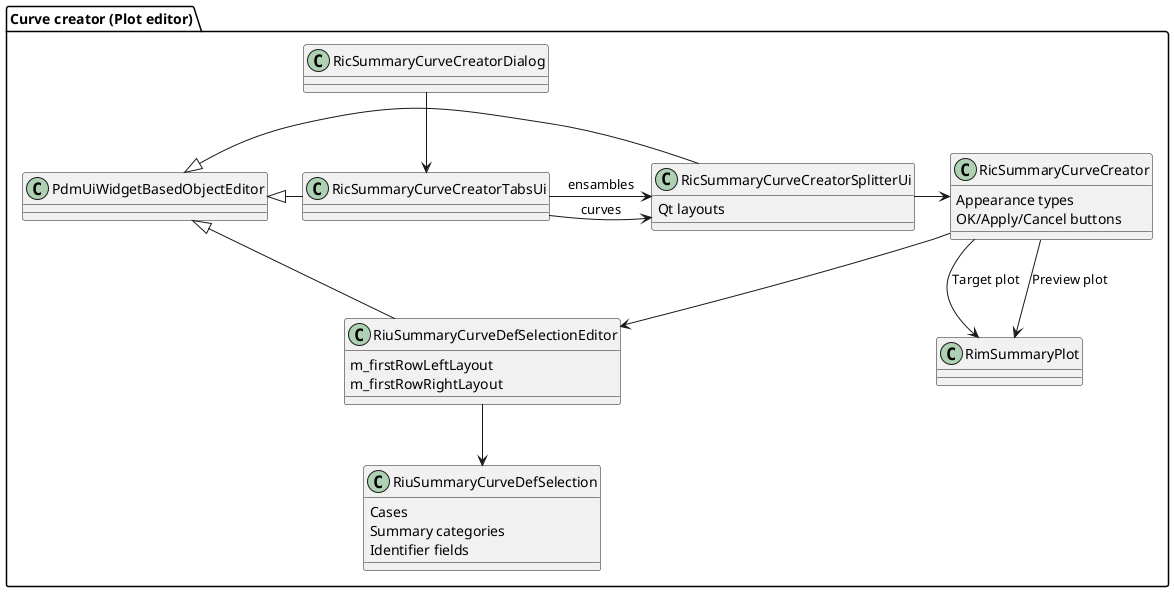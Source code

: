 @startuml

package "Curve creator (Plot editor)" {

'
' Class definitions
'
class RicSummaryCurveCreatorSplitterUi {
    Qt layouts
}

class RicSummaryCurveCreator {
    Appearance types
    OK/Apply/Cancel buttons
}

class RiuSummaryCurveDefSelectionEditor {
    m_firstRowLeftLayout
    m_firstRowRightLayout
}

class RiuSummaryCurveDefSelection {
    Cases
    Summary categories
    Identifier fields
}

'
' Class Hierarchy
'
PdmUiWidgetBasedObjectEditor <|- RicSummaryCurveCreatorSplitterUi
PdmUiWidgetBasedObjectEditor <|- RicSummaryCurveCreatorTabsUi
PdmUiWidgetBasedObjectEditor <|-- RiuSummaryCurveDefSelectionEditor

'
' Class references
'
RicSummaryCurveCreatorDialog --> RicSummaryCurveCreatorTabsUi

RicSummaryCurveCreatorSplitterUi ->RicSummaryCurveCreator

RicSummaryCurveCreatorTabsUi -> RicSummaryCurveCreatorSplitterUi : curves
RicSummaryCurveCreatorTabsUi -> RicSummaryCurveCreatorSplitterUi : ensambles

RicSummaryCurveCreator --> RiuSummaryCurveDefSelectionEditor

RicSummaryCurveCreator --> RimSummaryPlot : Target plot
RicSummaryCurveCreator --> RimSummaryPlot : Preview plot

RiuSummaryCurveDefSelectionEditor --> RiuSummaryCurveDefSelection

}

@enduml
